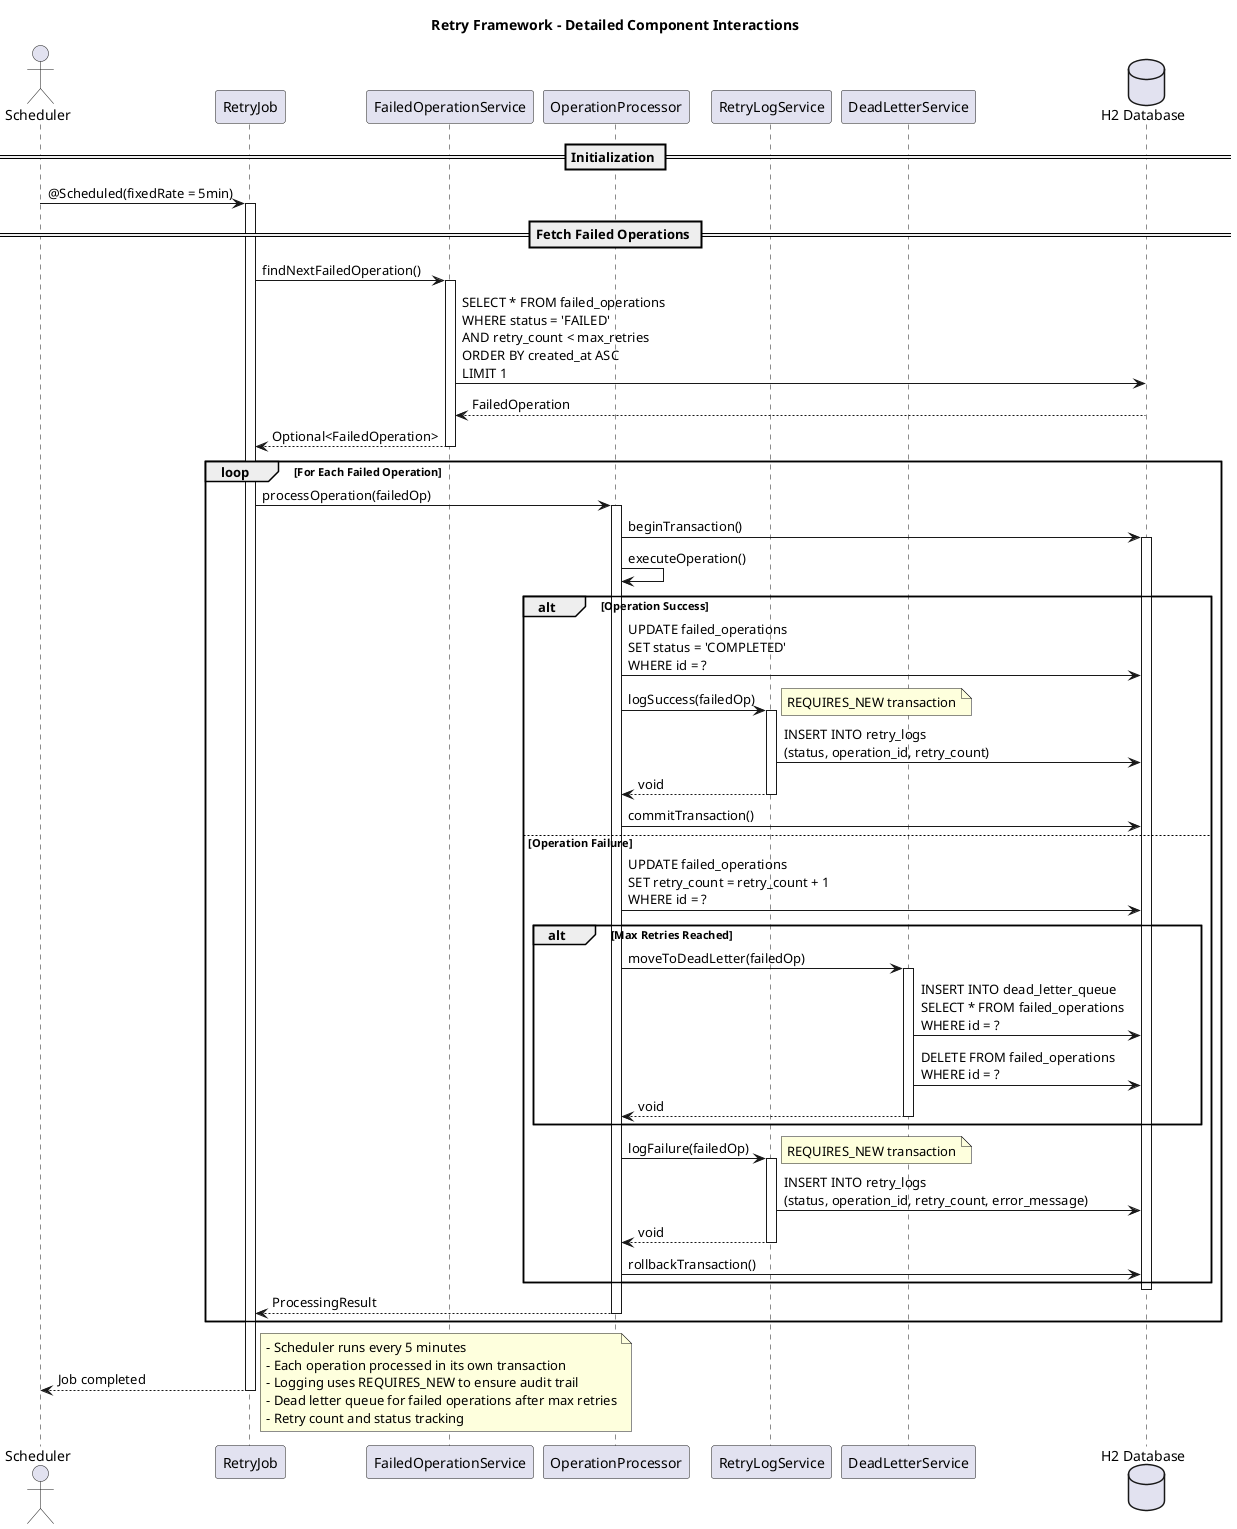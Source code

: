 @startuml
title Retry Framework - Detailed Component Interactions

actor "Scheduler" as scheduler
participant "RetryJob" as job
participant "FailedOperationService" as service
participant "OperationProcessor" as processor
participant "RetryLogService" as logService
participant "DeadLetterService" as dlq
database "H2 Database" as db

== Initialization ==
scheduler -> job: @Scheduled(fixedRate = 5min)
activate job

== Fetch Failed Operations ==
job -> service: findNextFailedOperation()
activate service
service -> db: SELECT * FROM failed_operations\nWHERE status = 'FAILED'\nAND retry_count < max_retries\nORDER BY created_at ASC\nLIMIT 1
db --> service: FailedOperation
service --> job: Optional<FailedOperation>
deactivate service

loop For Each Failed Operation
    job -> processor: processOperation(failedOp)
    activate processor
    
    processor -> db: beginTransaction()
    activate db
    
    processor -> processor: executeOperation()
    
    alt Operation Success
        processor -> db: UPDATE failed_operations\nSET status = 'COMPLETED'\nWHERE id = ?
        processor -> logService: logSuccess(failedOp)
        activate logService
        note right: REQUIRES_NEW transaction
        logService -> db: INSERT INTO retry_logs\n(status, operation_id, retry_count)
        logService --> processor: void
        deactivate logService
        processor -> db: commitTransaction()
    else Operation Failure
        processor -> db: UPDATE failed_operations\nSET retry_count = retry_count + 1\nWHERE id = ?
        
        alt Max Retries Reached
            processor -> dlq: moveToDeadLetter(failedOp)
            activate dlq
            dlq -> db: INSERT INTO dead_letter_queue\nSELECT * FROM failed_operations\nWHERE id = ?
            dlq -> db: DELETE FROM failed_operations\nWHERE id = ?
            dlq --> processor: void
            deactivate dlq
        end
        
        processor -> logService: logFailure(failedOp)
        activate logService
        note right: REQUIRES_NEW transaction
        logService -> db: INSERT INTO retry_logs\n(status, operation_id, retry_count, error_message)
        logService --> processor: void
        deactivate logService
        
        processor -> db: rollbackTransaction()
    end
    
    deactivate db
    processor --> job: ProcessingResult
    deactivate processor
end

job --> scheduler: Job completed
deactivate job

note right
- Scheduler runs every 5 minutes
- Each operation processed in its own transaction
- Logging uses REQUIRES_NEW to ensure audit trail
- Dead letter queue for failed operations after max retries
- Retry count and status tracking
end note

@enduml 